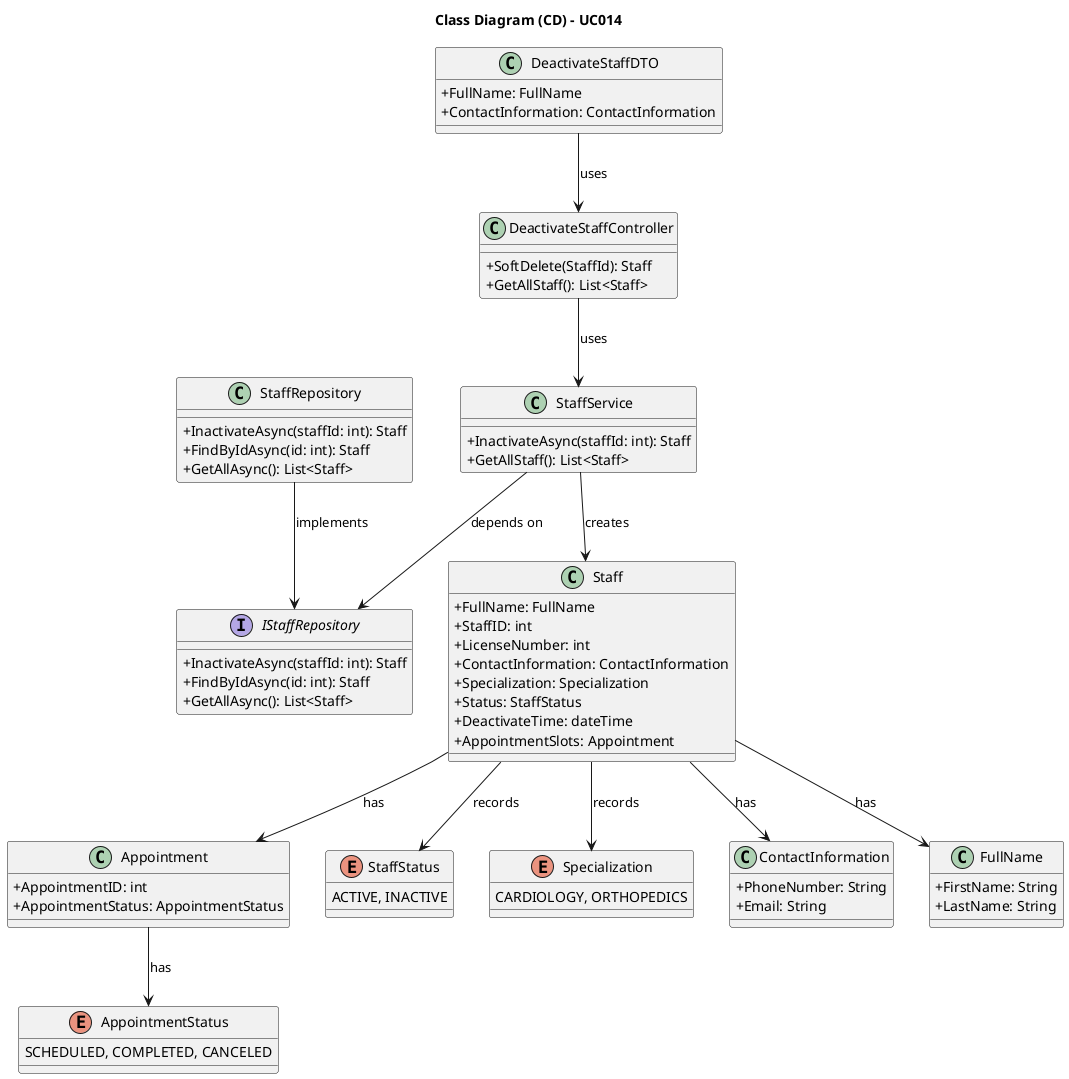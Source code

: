 @startuml
skinparam packageStyle rectangle
skinparam shadowing false

skinparam classAttributeIconSize 0

title Class Diagram (CD) - UC014

class DeactivateStaffController {
    + SoftDelete(StaffId): Staff
    + GetAllStaff(): List<Staff>
}

class StaffService {
    + InactivateAsync(staffId: int): Staff
    + GetAllStaff(): List<Staff>
}

class DeactivateStaffDTO {
    + FullName: FullName
    + ContactInformation: ContactInformation
}

class Staff {
    + FullName: FullName
    + StaffID: int
    + LicenseNumber: int
    + ContactInformation: ContactInformation    
    + Specialization: Specialization
    + Status: StaffStatus
    + DeactivateTime: dateTime
    + AppointmentSlots: Appointment
}

class Appointment {
    + AppointmentID: int
    + AppointmentStatus: AppointmentStatus
}

enum AppointmentStatus{
    SCHEDULED, COMPLETED, CANCELED
}

enum StaffStatus {
    ACTIVE, INACTIVE
}

enum Specialization{
    CARDIOLOGY, ORTHOPEDICS
}

class ContactInformation{
    + PhoneNumber: String
    + Email: String
}

class FullName{
    + FirstName: String
    + LastName: String
}

interface IStaffRepository {
    + InactivateAsync(staffId: int): Staff
    + FindByIdAsync(id: int): Staff
    + GetAllAsync(): List<Staff>
}

class StaffRepository {
    + InactivateAsync(staffId: int): Staff
    + FindByIdAsync(id: int): Staff
    + GetAllAsync(): List<Staff>
}

DeactivateStaffDTO --> DeactivateStaffController : uses
DeactivateStaffController --> StaffService : uses
StaffService --> Staff : creates
StaffService --> IStaffRepository : depends on
StaffRepository --> IStaffRepository : implements
Staff --> ContactInformation : has
Staff --> FullName : has
Staff --> StaffStatus : records
Staff --> Specialization : records
Staff --> Appointment : has
Appointment --> AppointmentStatus : has

@enduml